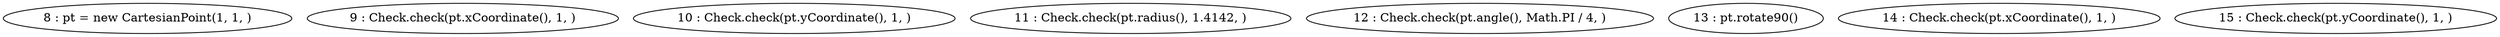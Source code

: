 digraph G {
"8 : pt = new CartesianPoint(1, 1, )"
"9 : Check.check(pt.xCoordinate(), 1, )"
"10 : Check.check(pt.yCoordinate(), 1, )"
"11 : Check.check(pt.radius(), 1.4142, )"
"12 : Check.check(pt.angle(), Math.PI / 4, )"
"13 : pt.rotate90()"
"14 : Check.check(pt.xCoordinate(), 1, )"
"15 : Check.check(pt.yCoordinate(), 1, )"
}